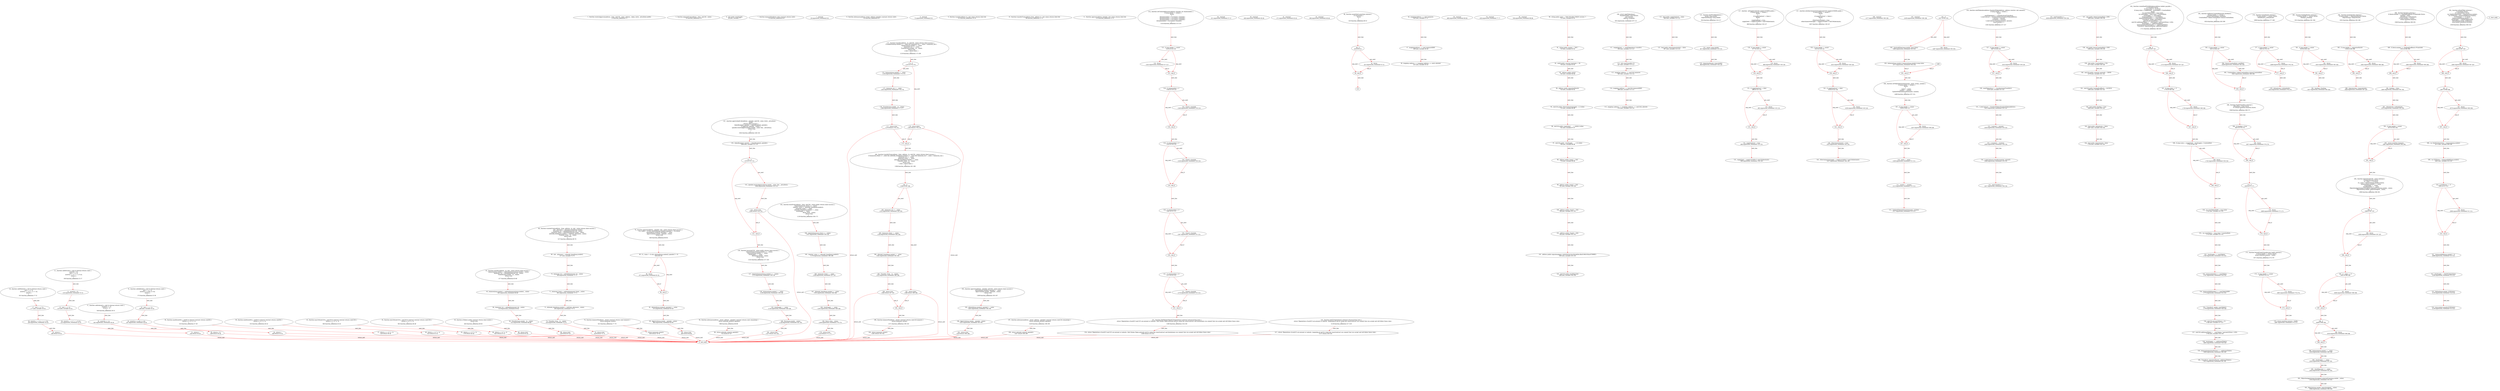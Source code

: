digraph  {
13 [label="1_ function receiveApproval(address _from, uint256 _value, address _token, bytes _extraData) public;\n13-function_definition-2-2", method="receiveApproval(address _from,uint256 _value,address _token,bytes _extraData)", type_label=function_definition];
35 [label="3_ function migrateFrom(address _from, uint256 _value);\n35-function_definition-4-4", method="migrateFrom(address _from,uint256 _value)", type_label=function_definition];
48 [label="6_ uint public totalSupply;\n48-new_variable-7-7", method="", type_label=new_variable];
53 [label="7_ function balanceOf(address who) constant returns (uint);\n53-function_definition-8-8", method="balanceOf(address who)", type_label=function_definition];
59 [label="7_ constant\n59-expression_statement-8-8", method="balanceOf(address who)", type_label=expression_statement];
65 [label="8_ function allowance(address owner, address spender) constant returns (uint);\n65-function_definition-9-9", method="allowance(address owner,address spender)", type_label=function_definition];
75 [label="8_ constant\n75-expression_statement-9-9", method="allowance(address owner,address spender)", type_label=expression_statement];
81 [label="9_ function transfer(address to, uint value) returns (bool ok);\n81-function_definition-10-10", method="transfer(address to,uint value)", type_label=function_definition];
96 [label="10_ function transferFrom(address from, address to, uint value) returns (bool ok);\n96-function_definition-11-11", method="transferFrom(address from,address to,uint value)", type_label=function_definition];
115 [label="11_ function approve(address spender, uint value) returns (bool ok);\n115-function_definition-12-12", method="approve(address spender,uint value)", type_label=function_definition];
161 [label="16_ function safeMul(uint a, uint b) internal returns (uint) {\n    uint c = a * b;\n    assert(a == 0 || c / a == b);\n    return c;\n  }\n161-function_definition-17-21", method="safeMul(uint a,uint b)", type_label=function_definition];
177 [label="17_ uint c = a * b;\n177-new_variable-18-18", method="safeMul(uint a,uint b)", type_label=new_variable];
185 [label="18_ assert(a == 0 || c / a == b);\n185-expression_statement-19-19", method="safeMul(uint a,uint b)", type_label=expression_statement];
198 [label="19_ return c;\n198-return-20-20", method="safeMul(uint a,uint b)", type_label=return];
200 [label="21_ function safeDiv(uint a, uint b) internal returns (uint) {\n    assert(b > 0);\n    uint c = a / b;\n    assert(a == b * c + a % b);\n    return c;\n  }\n200-function_definition-22-27", method="safeDiv(uint a,uint b)", type_label=function_definition];
216 [label="22_ assert(b > 0);\n216-expression_statement-23-23", method="safeDiv(uint a,uint b)", type_label=expression_statement];
223 [label="23_ uint c = a / b;\n223-new_variable-24-24", method="safeDiv(uint a,uint b)", type_label=new_variable];
231 [label="24_ assert(a == b * c + a % b);\n231-expression_statement-25-25", method="safeDiv(uint a,uint b)", type_label=expression_statement];
244 [label="25_ return c;\n244-return-26-26", method="safeDiv(uint a,uint b)", type_label=return];
246 [label="27_ function safeSub(uint a, uint b) internal returns (uint) {\n    assert(b <= a);\n    return a - b;\n  }\n246-function_definition-28-31", method="safeSub(uint a,uint b)", type_label=function_definition];
262 [label="28_ assert(b <= a);\n262-expression_statement-29-29", method="safeSub(uint a,uint b)", type_label=expression_statement];
269 [label="29_ return a - b;\n269-return-30-30", method="safeSub(uint a,uint b)", type_label=return];
273 [label="31_ function safeAdd(uint a, uint b) internal returns (uint) {\n    uint c = a + b;\n    assert(c>=a && c>=b);\n    return c;\n  }\n273-function_definition-32-36", method="safeAdd(uint a,uint b)", type_label=function_definition];
289 [label="32_ uint c = a + b;\n289-new_variable-33-33", method="safeAdd(uint a,uint b)", type_label=new_variable];
297 [label="33_ assert(c>=a && c>=b);\n297-expression_statement-34-34", method="safeAdd(uint a,uint b)", type_label=expression_statement];
308 [label="34_ return c;\n308-return-35-35", method="safeAdd(uint a,uint b)", type_label=return];
310 [label="36_ function max64(uint64 a, uint64 b) internal constant returns (uint64) {\n    return a >= b ? a : b;\n  }\n310-function_definition-37-39", method="max64(uint64 a,uint64 b)", type_label=function_definition];
321 [label="36_ constant\n321-expression_statement-37-37", method="max64(uint64 a,uint64 b)", type_label=expression_statement];
328 [label="37_ return a >= b ? a : b;\n328-return-38-38", method="max64(uint64 a,uint64 b)", type_label=return];
335 [label="39_ function min64(uint64 a, uint64 b) internal constant returns (uint64) {\n    return a < b ? a : b;\n  }\n335-function_definition-40-42", method="min64(uint64 a,uint64 b)", type_label=function_definition];
346 [label="39_ constant\n346-expression_statement-40-40", method="min64(uint64 a,uint64 b)", type_label=expression_statement];
353 [label="40_ return a < b ? a : b;\n353-return-41-41", method="min64(uint64 a,uint64 b)", type_label=return];
360 [label="42_ function max256(uint256 a, uint256 b) internal constant returns (uint256) {\n    return a >= b ? a : b;\n  }\n360-function_definition-43-45", method="max256(uint256 a,uint256 b)", type_label=function_definition];
371 [label="42_ constant\n371-expression_statement-43-43", method="max256(uint256 a,uint256 b)", type_label=expression_statement];
378 [label="43_ return a >= b ? a : b;\n378-return-44-44", method="max256(uint256 a,uint256 b)", type_label=return];
385 [label="45_ function min256(uint256 a, uint256 b) internal constant returns (uint256) {\n    return a < b ? a : b;\n  }\n385-function_definition-46-48", method="min256(uint256 a,uint256 b)", type_label=function_definition];
396 [label="45_ constant\n396-expression_statement-46-46", method="min256(uint256 a,uint256 b)", type_label=expression_statement];
403 [label="46_ return a < b ? a : b;\n403-return-47-47", method="min256(uint256 a,uint256 b)", type_label=return];
410 [label="48_ function assert(bool assertion) internal {\n    if (!assertion) {\n      throw;\n    }\n  }\n410-function_definition-49-53", method="assert(bool assertion)", type_label=function_definition];
418 [label="49_ if\n418-if-50-52", method="assert(bool assertion)", type_label=if];
2553 [label="49_ end_if", method="assert(bool assertion)", type_label=end_if];
422 [label="50_ throw;\n422-expression_statement-51-51", method="assert(bool assertion)", type_label=expression_statement];
443 [label="56_ mapping(address => uint) balances;\n443-new_variable-57-57", method="", type_label=new_variable];
449 [label="57_ mapping(address => uint) balancesRAW;\n449-new_variable-58-58", method="", type_label=new_variable];
455 [label="58_ mapping (address => mapping (address => uint)) allowed;\n455-new_variable-59-59", method="", type_label=new_variable];
463 [label="59_ function isToken() public constant returns (bool weAre) {\n    return true;\n  }\n463-function_definition-60-62", method="isToken()", type_label=function_definition];
466 [label="59_ constant\n466-expression_statement-60-60", method="isToken()", type_label=expression_statement];
474 [label="60_ return true;\n474-return-61-61", method="isToken()", type_label=return];
477 [label="62_ function transfer(address _to, uint _value) returns (bool success) {\n    balances[msg.sender] = safeSub(balances[msg.sender], _value);\n    balances[_to] = safeAdd(balances[_to], _value);\n    Transfer(msg.sender, _to, _value);\n    return true;\n  }\n477-function_definition-63-68", method="transfer(address _to,uint _value)", type_label=function_definition];
493 [label="63_ balances[msg.sender] = safeSub(balances[msg.sender], _value);\n493-expression_statement-64-64", method="transfer(address _to,uint _value)", type_label=expression_statement];
510 [label="64_ balances[_to] = safeAdd(balances[_to], _value);\n510-expression_statement-65-65", method="transfer(address _to,uint _value)", type_label=expression_statement];
523 [label="65_ Transfer(msg.sender, _to, _value);\n523-expression_statement-66-66", method="transfer(address _to,uint _value)", type_label=expression_statement];
534 [label="66_ return true;\n534-return-67-67", method="transfer(address _to,uint _value)", type_label=return];
537 [label="68_ function transferFrom(address _from, address _to, uint _value) returns (bool success) {\n    uint _allowance = allowed[_from][msg.sender];\n    balances[_to] = safeAdd(balances[_to], _value);\n    balances[_from] = safeSub(balances[_from], _value);\n    allowed[_from][msg.sender] = safeSub(_allowance, _value);\n    Transfer(_from, _to, _value);\n    return true;\n  }\n537-function_definition-69-76", method="transferFrom(address _from,address _to,uint _value)", type_label=function_definition];
557 [label="69_ uint _allowance = allowed[_from][msg.sender];\n557-new_variable-70-70", method="transferFrom(address _from,address _to,uint _value)", type_label=new_variable];
569 [label="70_ balances[_to] = safeAdd(balances[_to], _value);\n569-expression_statement-71-71", method="transferFrom(address _from,address _to,uint _value)", type_label=expression_statement];
582 [label="71_ balances[_from] = safeSub(balances[_from], _value);\n582-expression_statement-72-72", method="transferFrom(address _from,address _to,uint _value)", type_label=expression_statement];
595 [label="72_ allowed[_from][msg.sender] = safeSub(_allowance, _value);\n595-expression_statement-73-73", method="transferFrom(address _from,address _to,uint _value)", type_label=expression_statement];
610 [label="73_ Transfer(_from, _to, _value);\n610-expression_statement-74-74", method="transferFrom(address _from,address _to,uint _value)", type_label=expression_statement];
619 [label="74_ return true;\n619-return-75-75", method="transferFrom(address _from,address _to,uint _value)", type_label=return];
622 [label="76_ function balanceOf(address _owner) constant returns (uint balance) {\n    return balances[_owner];\n  }\n622-function_definition-77-79", method="balanceOf(address _owner)", type_label=function_definition];
628 [label="76_ constant\n628-expression_statement-77-77", method="balanceOf(address _owner)", type_label=expression_statement];
636 [label="77_ return balances[_owner];\n636-return-78-78", method="balanceOf(address _owner)", type_label=return];
640 [label="79_ function approve(address _spender, uint _value) returns (bool success) {\n    if ((_value != 0) && (allowed[msg.sender][_spender] != 0)) throw;\n    allowed[msg.sender][_spender] = _value;\n    Approval(msg.sender, _spender, _value);\n    return true;\n  }\n640-function_definition-80-85", method="approve(address _spender,uint _value)", type_label=function_definition];
656 [label="80_ if_(_value != 0) && (allowed[msg.sender][_spender] != 0)\n656-if-81-81", method="approve(address _spender,uint _value)", type_label=if];
2791 [label="80_ end_if", method="approve(address _spender,uint _value)", type_label=end_if];
672 [label="80_ throw;\n672-expression_statement-81-81", method="approve(address _spender,uint _value)", type_label=expression_statement];
674 [label="81_ allowed[msg.sender][_spender] = _value;\n674-expression_statement-82-82", method="approve(address _spender,uint _value)", type_label=expression_statement];
684 [label="82_ Approval(msg.sender, _spender, _value);\n684-expression_statement-83-83", method="approve(address _spender,uint _value)", type_label=expression_statement];
695 [label="83_ return true;\n695-return-84-84", method="approve(address _spender,uint _value)", type_label=return];
698 [label="85_ function allowance(address _owner, address _spender) constant returns (uint remaining) {\n    return allowed[_owner][_spender];\n  }\n698-function_definition-86-88", method="allowance(address _owner,address _spender)", type_label=function_definition];
708 [label="85_ constant\n708-expression_statement-86-86", method="allowance(address _owner,address _spender)", type_label=expression_statement];
716 [label="86_ return allowed[_owner][_spender];\n716-return-87-87", method="allowance(address _owner,address _spender)", type_label=return];
725 [label="90_ string public name = \"DAO POLSKA TOKEN version 1\";\n725-new_variable-91-91", method="", type_label=new_variable];
732 [label="91_ string public symbol = \"DPL\";\n732-new_variable-92-92", method="", type_label=new_variable];
739 [label="92_ uint8 public constant decimals = 18;\n739-new_variable-93-93", method="", type_label=new_variable];
745 [label="93_ address public owner;\n745-new_variable-94-94", method="", type_label=new_variable];
750 [label="94_ address public migrationMaster;\n750-new_variable-95-95", method="", type_label=new_variable];
755 [label="95_ uint256 public otherchainstotalsupply =1.0 ether;\n755-new_variable-96-96", method="", type_label=new_variable];
762 [label="96_ uint256 public supplylimit      = 10000.0 ether;\n762-new_variable-97-97", method="", type_label=new_variable];
769 [label="97_ uint256 public  totalSupply      = 0.0 ether;\n769-new_variable-98-98", method="", type_label=new_variable];
776 [label="98_ address public Chain1 = 0x0;\n776-new_variable-99-99", method="", type_label=new_variable];
782 [label="99_ address public Chain2 = 0x0;\n782-new_variable-100-100", method="", type_label=new_variable];
788 [label="100_ address public Chain3 = 0x0;\n788-new_variable-101-101", method="", type_label=new_variable];
794 [label="101_ address public Chain4 = 0x0;\n794-new_variable-102-102", method="", type_label=new_variable];
800 [label="102_ address public migrationAgent=0x8585D5A25b1FA2A0E6c3BcfC098195bac9789BE2;\n800-new_variable-103-103", method="", type_label=new_variable];
806 [label="103_ uint256 public totalMigrated;\n806-new_variable-104-104", method="", type_label=new_variable];
835 [label="106_ struct sendTokenAway{\n		StandardToken coinContract;\n		uint amount;\n		address recipient;\n	}\n835-expression_statement-107-111", method="sendTokenAway()", type_label=expression_statement];
850 [label="111_ mapping(uint => sendTokenAway) transfers;\n850-new_variable-112-112", method="", type_label=new_variable];
857 [label="112_ uint numTransfers=0;\n857-new_variable-113-113", method="", type_label=new_variable];
862 [label="113_ mapping (address => uint256) balances;\n862-new_variable-114-114", method="", type_label=new_variable];
868 [label="114_ mapping (address => uint256) balancesRAW;\n868-new_variable-115-115", method="", type_label=new_variable];
874 [label="115_ mapping (address => mapping (address => uint256)) allowed;\n874-new_variable-116-116", method="", type_label=new_variable];
940 [label="121_ bool public supplylimitset = false;\n940-new_variable-122-122", method="", type_label=new_variable];
947 [label="122_ bool public otherchainstotalset = false;\n947-new_variable-123-123", method="", type_label=new_variable];
954 [label="123_ function daoPOLSKAtokens() {\nowner=msg.sender;\nmigrationMaster=msg.sender;\n}\n954-function_definition-124-127", method="daoPOLSKAtokens()", type_label=function_definition];
957 [label="124_ owner=msg.sender;\n957-expression_statement-125-125", method="daoPOLSKAtokens()", type_label=expression_statement];
963 [label="125_ migrationMaster=msg.sender;\n963-expression_statement-126-126", method="daoPOLSKAtokens()", type_label=expression_statement];
969 [label="127_ function  setSupply(uint256 supplyLOCKER) public {\n    	   if (msg.sender != owner) {\n      throw;\n    }\n		    	   if (supplylimitset != false) {\n      throw;\n    }\n	supplylimitset = true;\n	supplylimit = supplyLOCKER ** uint256(decimals);\n  }\n969-function_definition-128-137", method="setSupply(uint256 supplyLOCKER)", type_label=function_definition];
977 [label="128_ if_msg.sender != owner\n977-if-129-131", method="setSupply(uint256 supplyLOCKER)", type_label=if];
3112 [label="128_ end_if", method="setSupply(uint256 supplyLOCKER)", type_label=end_if];
984 [label="129_ throw;\n984-expression_statement-130-130", method="setSupply(uint256 supplyLOCKER)", type_label=expression_statement];
986 [label="131_ if_supplylimitset != false\n986-if-132-134", method="setSupply(uint256 supplyLOCKER)", type_label=if];
3121 [label="131_ end_if", method="setSupply(uint256 supplyLOCKER)", type_label=end_if];
992 [label="132_ throw;\n992-expression_statement-133-133", method="setSupply(uint256 supplyLOCKER)", type_label=expression_statement];
994 [label="134_ supplylimitset = true;\n994-expression_statement-135-135", method="setSupply(uint256 supplyLOCKER)", type_label=expression_statement];
999 [label="135_ supplylimit = supplyLOCKER ** uint256(decimals);\n999-expression_statement-136-136", method="setSupply(uint256 supplyLOCKER)", type_label=expression_statement];
1007 [label="137_ function setotherchainstotalsupply(uint256 supplyLOCKER) public {\n    	   if (msg.sender != owner) {\n      throw;\n    }\n	    	   if (supplylimitset != false) {\n      throw;\n    }\n	otherchainstotalset = true;\n	otherchainstotalsupply = supplyLOCKER ** uint256(decimals);\n  }\n1007-function_definition-138-147", method="setotherchainstotalsupply(uint256 supplyLOCKER)", type_label=function_definition];
1015 [label="138_ if_msg.sender != owner\n1015-if-139-141", method="setotherchainstotalsupply(uint256 supplyLOCKER)", type_label=if];
3150 [label="138_ end_if", method="setotherchainstotalsupply(uint256 supplyLOCKER)", type_label=end_if];
1022 [label="139_ throw;\n1022-expression_statement-140-140", method="setotherchainstotalsupply(uint256 supplyLOCKER)", type_label=expression_statement];
1024 [label="141_ if_supplylimitset != false\n1024-if-142-144", method="setotherchainstotalsupply(uint256 supplyLOCKER)", type_label=if];
3159 [label="141_ end_if", method="setotherchainstotalsupply(uint256 supplyLOCKER)", type_label=end_if];
1030 [label="142_ throw;\n1030-expression_statement-143-143", method="setotherchainstotalsupply(uint256 supplyLOCKER)", type_label=expression_statement];
1032 [label="144_ otherchainstotalset = true;\n1032-expression_statement-145-145", method="setotherchainstotalsupply(uint256 supplyLOCKER)", type_label=expression_statement];
1037 [label="145_ otherchainstotalsupply = supplyLOCKER ** uint256(decimals);\n1037-expression_statement-146-146", method="setotherchainstotalsupply(uint256 supplyLOCKER)", type_label=expression_statement];
1045 [label="147_ function approveAndCall(address _spender, uint256 _value, bytes _extraData)\n        public\n        returns (bool success) {\n        tokenRecipient spender = tokenRecipient(_spender);\n        if (approve(_spender, _value)) {\n            spender.receiveApproval(msg.sender, _value, this, _extraData);\n            return true;\n        }\n    }\n1045-function_definition-148-156", method="approveAndCall(address _spender,uint256 _value,bytes _extraData)", type_label=function_definition];
1066 [label="150_ tokenRecipient spender = tokenRecipient(_spender);\n1066-new_variable-151-151", method="approveAndCall(address _spender,uint256 _value,bytes _extraData)", type_label=new_variable];
1076 [label="151_ if\n1076-if-152-155", method="approveAndCall(address _spender,uint256 _value,bytes _extraData)", type_label=if];
3211 [label="151_ end_if", method="approveAndCall(address _spender,uint256 _value,bytes _extraData)", type_label=end_if];
1084 [label="152_ spender.receiveApproval(msg.sender, _value, this, _extraData);\n1084-expression_statement-153-153", method="approveAndCall(address _spender,uint256 _value,bytes _extraData)", type_label=expression_statement];
1099 [label="153_ return true;\n1099-return-154-154", method="approveAndCall(address _spender,uint256 _value,bytes _extraData)", type_label=return];
1102 [label="156_ function burn(uint256 _value) public returns (bool success) {\n        require(balances[msg.sender] >= _value);    \n        balances[msg.sender] -= _value;             \n        totalSupply -= _value;                       \n        Burn(msg.sender, _value);\n        return true;\n    }\n1102-function_definition-157-163", method="burn(uint256 _value)", type_label=function_definition];
1115 [label="157_ require(balances[msg.sender] >= _value);\n1115-expression_statement-158-158", method="burn(uint256 _value)", type_label=expression_statement];
1126 [label="158_ balances[msg.sender] -= _value;\n1126-expression_statement-159-159", method="burn(uint256 _value)", type_label=expression_statement];
1134 [label="159_ totalSupply -= _value;\n1134-expression_statement-160-160", method="burn(uint256 _value)", type_label=expression_statement];
1138 [label="160_ Burn(msg.sender, _value);\n1138-expression_statement-161-161", method="burn(uint256 _value)", type_label=expression_statement];
1147 [label="161_ return true;\n1147-return-162-162", method="burn(uint256 _value)", type_label=return];
1150 [label="163_ function burnFrom(address _from, uint256 _value) public returns (bool success) {\n        require(balances[_from] >= _value);                 \n        require(_value <= allowed[_from][msg.sender]);     \n        balances[_from] -= _value;                          \n        allowed[_from][msg.sender] -= _value;              \n        totalSupply -= _value;                               \n        Burn(_from, _value);\n        return true;\n    }\n1150-function_definition-164-172", method="burnFrom(address _from,uint256 _value)", type_label=function_definition];
1167 [label="164_ require(balances[_from] >= _value);\n1167-expression_statement-165-165", method="burnFrom(address _from,uint256 _value)", type_label=expression_statement];
1176 [label="165_ require(_value <= allowed[_from][msg.sender]);\n1176-expression_statement-166-166", method="burnFrom(address _from,uint256 _value)", type_label=expression_statement];
1189 [label="166_ balances[_from] -= _value;\n1189-expression_statement-167-167", method="burnFrom(address _from,uint256 _value)", type_label=expression_statement];
1195 [label="167_ allowed[_from][msg.sender] -= _value;\n1195-expression_statement-168-168", method="burnFrom(address _from,uint256 _value)", type_label=expression_statement];
1205 [label="168_ totalSupply -= _value;\n1205-expression_statement-169-169", method="burnFrom(address _from,uint256 _value)", type_label=expression_statement];
1209 [label="169_ Burn(_from, _value);\n1209-expression_statement-170-170", method="burnFrom(address _from,uint256 _value)", type_label=expression_statement];
1216 [label="170_ return true;\n1216-return-171-171", method="burnFrom(address _from,uint256 _value)", type_label=return];
1219 [label="172_ function transfer(address _to, uint256 _value) returns (bool success) {\n    if (balances[msg.sender] >= _value && balances[_to] + _value > balances[_to]) {\n      balances[msg.sender] -= _value;\n      balances[_to] += _value;\n      Transfer(msg.sender, _to, _value);\n      return true;\n    } else { return false; }\n  }\n1219-function_definition-173-180", method="transfer(address _to,uint256 _value)", type_label=function_definition];
1235 [label="173_ if\n1235-if-174-179", method="transfer(address _to,uint256 _value)", type_label=if];
3370 [label="173_ end_if", method="transfer(address _to,uint256 _value)", type_label=end_if];
1254 [label="174_ balances[msg.sender] -= _value;\n1254-expression_statement-175-175", method="transfer(address _to,uint256 _value)", type_label=expression_statement];
1262 [label="175_ balances[_to] += _value;\n1262-expression_statement-176-176", method="transfer(address _to,uint256 _value)", type_label=expression_statement];
1268 [label="176_ Transfer(msg.sender, _to, _value);\n1268-expression_statement-177-177", method="transfer(address _to,uint256 _value)", type_label=expression_statement];
1279 [label="177_ return true;\n1279-return-178-178", method="transfer(address _to,uint256 _value)", type_label=return];
1283 [label="178_ return false;\n1283-return-179-179", method="transfer(address _to,uint256 _value)", type_label=return];
1286 [label="180_ function transferFrom(address _from, address _to, uint256 _value) returns (bool success) {\n    if (balances[_from] >= _value && allowed[_from][msg.sender] >= _value && balances[_to] + _value > balances[_to]) {\n      balances[_to] += _value;\n      balances[_from] -= _value;\n      allowed[_from][msg.sender] -= _value;\n      Transfer(_from, _to, _value);\n      return true;\n    } else { return false; }\n  }\n1286-function_definition-181-189", method="transferFrom(address _from,address _to,uint256 _value)", type_label=function_definition];
1306 [label="181_ if\n1306-if-182-188", method="transferFrom(address _from,address _to,uint256 _value)", type_label=if];
3441 [label="181_ end_if", method="transferFrom(address _from,address _to,uint256 _value)", type_label=end_if];
1333 [label="182_ balances[_to] += _value;\n1333-expression_statement-183-183", method="transferFrom(address _from,address _to,uint256 _value)", type_label=expression_statement];
1339 [label="183_ balances[_from] -= _value;\n1339-expression_statement-184-184", method="transferFrom(address _from,address _to,uint256 _value)", type_label=expression_statement];
1345 [label="184_ allowed[_from][msg.sender] -= _value;\n1345-expression_statement-185-185", method="transferFrom(address _from,address _to,uint256 _value)", type_label=expression_statement];
1355 [label="185_ Transfer(_from, _to, _value);\n1355-expression_statement-186-186", method="transferFrom(address _from,address _to,uint256 _value)", type_label=expression_statement];
1364 [label="186_ return true;\n1364-return-187-187", method="transferFrom(address _from,address _to,uint256 _value)", type_label=return];
1368 [label="187_ return false;\n1368-return-188-188", method="transferFrom(address _from,address _to,uint256 _value)", type_label=return];
1371 [label="189_ function balanceOf(address _owner) constant returns (uint256 balance) {\n    return balances[_owner];\n  }\n1371-function_definition-190-192", method="balanceOf(address _owner)", type_label=function_definition];
1377 [label="189_ constant\n1377-expression_statement-190-190", method="balanceOf(address _owner)", type_label=expression_statement];
1385 [label="190_ return balances[_owner];\n1385-return-191-191", method="balanceOf(address _owner)", type_label=return];
1389 [label="192_ function approve(address _spender, uint256 _value) returns (bool success) {\n    allowed[msg.sender][_spender] = _value;\n    Approval(msg.sender, _spender, _value);\n    return true;\n  }\n1389-function_definition-193-197", method="approve(address _spender,uint256 _value)", type_label=function_definition];
1405 [label="193_ allowed[msg.sender][_spender] = _value;\n1405-expression_statement-194-194", method="approve(address _spender,uint256 _value)", type_label=expression_statement];
1415 [label="194_ Approval(msg.sender, _spender, _value);\n1415-expression_statement-195-195", method="approve(address _spender,uint256 _value)", type_label=expression_statement];
1426 [label="195_ return true;\n1426-return-196-196", method="approve(address _spender,uint256 _value)", type_label=return];
1429 [label="197_ function allowance(address _owner, address _spender) constant returns (uint256 remaining) {\n    return allowed[_owner][_spender];\n  }\n1429-function_definition-198-200", method="allowance(address _owner,address _spender)", type_label=function_definition];
1439 [label="197_ constant\n1439-expression_statement-198-198", method="allowance(address _owner,address _spender)", type_label=expression_statement];
1447 [label="198_ return allowed[_owner][_spender];\n1447-return-199-199", method="allowance(address _owner,address _spender)", type_label=return];
1457 [label="201_ if\n1457-if-202-205", method="", type_label=if];
3592 [label="201_ end_if", method="", type_label=end_if];
1460 [label="202_ receivedEther(msg.sender, msg.value);\n1460-expression_statement-203-203", method="", type_label=expression_statement];
1471 [label="203_ balances[msg.sender]=balances[msg.sender]+msg.value;\n1471-expression_statement-204-204", method="", type_label=expression_statement];
1487 [label="204_ throw;\n1487-expression_statement-205-205", method="", type_label=expression_statement];
1489 [label="206_ function setTokenInformation(string _name, string _symbol) {\n	   if (msg.sender != owner) {\n      throw;\n    }\n	name = _name;\n    symbol = _symbol;\n    UpdatedTokenInformation(name, symbol);\n  }\n1489-function_definition-207-214", method="setTokenInformation(string _name,string _symbol)", type_label=function_definition];
1500 [label="207_ if_msg.sender != owner\n1500-if-208-210", method="setTokenInformation(string _name,string _symbol)", type_label=if];
3635 [label="207_ end_if", method="setTokenInformation(string _name,string _symbol)", type_label=end_if];
1507 [label="208_ throw;\n1507-expression_statement-209-209", method="setTokenInformation(string _name,string _symbol)", type_label=expression_statement];
1509 [label="210_ name = _name;\n1509-expression_statement-211-211", method="setTokenInformation(string _name,string _symbol)", type_label=expression_statement];
1513 [label="211_ symbol = _symbol;\n1513-expression_statement-212-212", method="setTokenInformation(string _name,string _symbol)", type_label=expression_statement];
1517 [label="212_ UpdatedTokenInformation(name, symbol);\n1517-expression_statement-213-213", method="setTokenInformation(string _name,string _symbol)", type_label=expression_statement];
1524 [label="214_ function setChainsAddresses(address chainAd, int chainnumber) {\n	   if (msg.sender != owner) {\n      throw;\n    }\n	if(chainnumber==1){Chain1=chainAd;}\n	if(chainnumber==2){Chain2=chainAd;}\n	if(chainnumber==3){Chain3=chainAd;}\n	if(chainnumber==4){Chain4=chainAd;}		\n  }\n1524-function_definition-215-223", method="setChainsAddresses(address chainAd,int chainnumber)", type_label=function_definition];
1535 [label="215_ if_msg.sender != owner\n1535-if-216-218", method="setChainsAddresses(address chainAd,int chainnumber)", type_label=if];
3670 [label="215_ end_if", method="setChainsAddresses(address chainAd,int chainnumber)", type_label=end_if];
1542 [label="216_ throw;\n1542-expression_statement-217-217", method="setChainsAddresses(address chainAd,int chainnumber)", type_label=expression_statement];
1544 [label="218_ if_chainnumber==1\n1544-if-219-219", method="setChainsAddresses(address chainAd,int chainnumber)", type_label=if];
3679 [label="218_ end_if", method="setChainsAddresses(address chainAd,int chainnumber)", type_label=end_if];
1549 [label="218_ Chain1=chainAd;\n1549-expression_statement-219-219", method="setChainsAddresses(address chainAd,int chainnumber)", type_label=expression_statement];
1553 [label="219_ if_chainnumber==2\n1553-if-220-220", method="setChainsAddresses(address chainAd,int chainnumber)", type_label=if];
3688 [label="219_ end_if", method="setChainsAddresses(address chainAd,int chainnumber)", type_label=end_if];
1558 [label="219_ Chain2=chainAd;\n1558-expression_statement-220-220", method="setChainsAddresses(address chainAd,int chainnumber)", type_label=expression_statement];
1562 [label="220_ if_chainnumber==3\n1562-if-221-221", method="setChainsAddresses(address chainAd,int chainnumber)", type_label=if];
3697 [label="220_ end_if", method="setChainsAddresses(address chainAd,int chainnumber)", type_label=end_if];
1567 [label="220_ Chain3=chainAd;\n1567-expression_statement-221-221", method="setChainsAddresses(address chainAd,int chainnumber)", type_label=expression_statement];
1571 [label="221_ if_chainnumber==4\n1571-if-222-222", method="setChainsAddresses(address chainAd,int chainnumber)", type_label=if];
3706 [label="221_ end_if", method="setChainsAddresses(address chainAd,int chainnumber)", type_label=end_if];
1576 [label="221_ Chain4=chainAd;\n1576-expression_statement-222-222", method="setChainsAddresses(address chainAd,int chainnumber)", type_label=expression_statement];
1580 [label="223_ function DAOPolskaTokenICOregulations() external returns(string wow) {\n	return 'Regulations of preICO and ICO are present at website  DAO Polska Token.network and by using this smartcontract and blockchains you commit that you accept and will follow those rules';\n}\n1580-function_definition-224-226", method="DAOPolskaTokenICOregulations()", type_label=function_definition];
1589 [label="224_ return 'Regulations of preICO and ICO are present at website  DAO Polska Token.network and by using this smartcontract and blockchains you commit that you accept and will follow those rules';\n1589-return-225-225", method="DAOPolskaTokenICOregulations()", type_label=return];
1592 [label="226_ function sendTokenAw(address StandardTokenAddress, address receiver, uint amount){\n		if (msg.sender != owner) {\n		throw;\n		}\n		sendTokenAway t = transfers[numTransfers];\n		t.coinContract = StandardToken(StandardTokenAddress);\n		t.amount = amount;\n		t.recipient = receiver;\n		t.coinContract.transfer(receiver, amount);\n		numTransfers++;\n	}\n1592-function_definition-227-237", method="sendTokenAw(address StandardTokenAddress,address receiver,uint amount)", type_label=function_definition];
1607 [label="227_ if_msg.sender != owner\n1607-if-228-230", method="sendTokenAw(address StandardTokenAddress,address receiver,uint amount)", type_label=if];
3742 [label="227_ end_if", method="sendTokenAw(address StandardTokenAddress,address receiver,uint amount)", type_label=end_if];
1614 [label="228_ throw;\n1614-expression_statement-229-229", method="sendTokenAw(address StandardTokenAddress,address receiver,uint amount)", type_label=expression_statement];
1616 [label="230_ sendTokenAway t = transfers[numTransfers];\n1616-new_variable-231-231", method="sendTokenAw(address StandardTokenAddress,address receiver,uint amount)", type_label=new_variable];
1625 [label="231_ t.coinContract = StandardToken(StandardTokenAddress);\n1625-expression_statement-232-232", method="sendTokenAw(address StandardTokenAddress,address receiver,uint amount)", type_label=expression_statement];
1634 [label="232_ t.amount = amount;\n1634-expression_statement-233-233", method="sendTokenAw(address StandardTokenAddress,address receiver,uint amount)", type_label=expression_statement];
1640 [label="233_ t.recipient = receiver;\n1640-expression_statement-234-234", method="sendTokenAw(address StandardTokenAddress,address receiver,uint amount)", type_label=expression_statement];
1646 [label="234_ t.coinContract.transfer(receiver, amount);\n1646-expression_statement-235-235", method="sendTokenAw(address StandardTokenAddress,address receiver,uint amount)", type_label=expression_statement];
1657 [label="235_ numTransfers++;\n1657-expression_statement-236-236", method="sendTokenAw(address StandardTokenAddress,address receiver,uint amount)", type_label=expression_statement];
1658 [label="235_ numTransfers++\n1658-expression_statement-236-236", method="sendTokenAw(address StandardTokenAddress,address receiver,uint amount)", type_label=expression_statement];
1660 [label="237_ uint public tokenCreationRate=1000;\n1660-new_variable-238-238", method="", type_label=new_variable];
1666 [label="238_ uint public bonusCreationRate=1000;\n1666-new_variable-239-239", method="", type_label=new_variable];
1672 [label="239_ uint public CreationRate=1761;\n1672-new_variable-240-240", method="", type_label=new_variable];
1678 [label="240_ uint256 public constant oneweek = 36000;\n1678-new_variable-241-241", method="", type_label=new_variable];
1684 [label="241_ uint256 public fundingEndBlock = 5433616;\n1684-new_variable-242-242", method="", type_label=new_variable];
1690 [label="242_ bool public funding = true;\n1690-new_variable-243-243", method="", type_label=new_variable];
1697 [label="243_ bool public refundstate = false;\n1697-new_variable-244-244", method="", type_label=new_variable];
1704 [label="244_ bool public migratestate= false;\n1704-new_variable-245-245", method="", type_label=new_variable];
1711 [label="245_ function createDaoPOLSKAtokens(address holder) payable {\n        if (!funding) throw;\n        if (msg.value == 0) throw;\n        if (msg.value > (supplylimit - totalSupply) / CreationRate)\n          throw;\n	 var numTokensRAW = msg.value;\n        var numTokens = msg.value * CreationRate;\n        totalSupply += numTokens;\n        balances[holder] += numTokens;\n        balancesRAW[holder] += numTokensRAW;\n        Transfer(0, holder, numTokens);\n        uint256 percentOfTotal = 12;\n        uint256 additionalTokens = 	numTokens * percentOfTotal / (100);\n        totalSupply += additionalTokens;\n        balances[migrationMaster] += additionalTokens;\n        Transfer(0, migrationMaster, additionalTokens);\n	}\n1711-function_definition-246-262", method="createDaoPOLSKAtokens(address holder)", type_label=function_definition];
1719 [label="246_ if\n1719-if-247-247", method="createDaoPOLSKAtokens(address holder)", type_label=if];
3854 [label="246_ end_if", method="createDaoPOLSKAtokens(address holder)", type_label=end_if];
1722 [label="246_ throw;\n1722-expression_statement-247-247", method="createDaoPOLSKAtokens(address holder)", type_label=expression_statement];
1724 [label="247_ if_msg.value == 0\n1724-if-248-248", method="createDaoPOLSKAtokens(address holder)", type_label=if];
3859 [label="247_ end_if", method="createDaoPOLSKAtokens(address holder)", type_label=end_if];
1730 [label="247_ throw;\n1730-expression_statement-248-248", method="createDaoPOLSKAtokens(address holder)", type_label=expression_statement];
1732 [label="248_ if_msg.value > (supplylimit - totalSupply) / CreationRate\n1732-if-249-250", method="createDaoPOLSKAtokens(address holder)", type_label=if];
3867 [label="248_ end_if", method="createDaoPOLSKAtokens(address holder)", type_label=end_if];
1743 [label="249_ throw;\n1743-expression_statement-250-250", method="createDaoPOLSKAtokens(address holder)", type_label=expression_statement];
1745 [label="250_ var numTokensRAW = msg.value;\n1745-new_variable-251-251", method="createDaoPOLSKAtokens(address holder)", type_label=new_variable];
1753 [label="251_ var numTokens = msg.value * CreationRate;\n1753-new_variable-252-252", method="createDaoPOLSKAtokens(address holder)", type_label=new_variable];
1763 [label="252_ totalSupply += numTokens;\n1763-expression_statement-253-253", method="createDaoPOLSKAtokens(address holder)", type_label=expression_statement];
1767 [label="253_ balances[holder] += numTokens;\n1767-expression_statement-254-254", method="createDaoPOLSKAtokens(address holder)", type_label=expression_statement];
1773 [label="254_ balancesRAW[holder] += numTokensRAW;\n1773-expression_statement-255-255", method="createDaoPOLSKAtokens(address holder)", type_label=expression_statement];
1779 [label="255_ Transfer(0, holder, numTokens);\n1779-expression_statement-256-256", method="createDaoPOLSKAtokens(address holder)", type_label=expression_statement];
1788 [label="256_ uint256 percentOfTotal = 12;\n1788-new_variable-257-257", method="createDaoPOLSKAtokens(address holder)", type_label=new_variable];
1794 [label="257_ uint256 additionalTokens = 	numTokens * percentOfTotal / (100);\n1794-new_variable-258-258", method="createDaoPOLSKAtokens(address holder)", type_label=new_variable];
1805 [label="258_ totalSupply += additionalTokens;\n1805-expression_statement-259-259", method="createDaoPOLSKAtokens(address holder)", type_label=expression_statement];
1809 [label="259_ balances[migrationMaster] += additionalTokens;\n1809-expression_statement-260-260", method="createDaoPOLSKAtokens(address holder)", type_label=expression_statement];
1815 [label="260_ Transfer(0, migrationMaster, additionalTokens);\n1815-expression_statement-261-261", method="createDaoPOLSKAtokens(address holder)", type_label=expression_statement];
1824 [label="262_ function setBonusCreationRate(uint newRate){\n	if(msg.sender == owner) {\n	bonusCreationRate=newRate;\n	CreationRate=tokenCreationRate+bonusCreationRate;\n	}\n	}\n1824-function_definition-263-268", method="setBonusCreationRate(uint newRate)", type_label=function_definition];
1831 [label="263_ if_msg.sender == owner\n1831-if-264-267", method="setBonusCreationRate(uint newRate)", type_label=if];
3966 [label="263_ end_if", method="setBonusCreationRate(uint newRate)", type_label=end_if];
1838 [label="264_ bonusCreationRate=newRate;\n1838-expression_statement-265-265", method="setBonusCreationRate(uint newRate)", type_label=expression_statement];
1842 [label="265_ CreationRate=tokenCreationRate+bonusCreationRate;\n1842-expression_statement-266-266", method="setBonusCreationRate(uint newRate)", type_label=expression_statement];
1848 [label="268_ function FundsTransfer() external {\n	if(funding==true) throw;\n		 	if (!owner.send(this.balance)) throw;\n    }\n1848-function_definition-269-272", method="FundsTransfer()", type_label=function_definition];
1852 [label="269_ if_funding==true\n1852-if-270-270", method="FundsTransfer()", type_label=if];
3987 [label="269_ end_if", method="FundsTransfer()", type_label=end_if];
1857 [label="269_ throw;\n1857-expression_statement-270-270", method="FundsTransfer()", type_label=expression_statement];
1859 [label="270_ if\n1859-if-271-271", method="FundsTransfer()", type_label=if];
3994 [label="270_ end_if", method="FundsTransfer()", type_label=end_if];
1869 [label="270_ throw;\n1869-expression_statement-271-271", method="FundsTransfer()", type_label=expression_statement];
1871 [label="272_ function PartialFundsTransfer(uint SubX) external {\n	      if (msg.sender != owner) throw;\n        owner.send(this.balance - SubX);\n	}\n1871-function_definition-273-276", method="PartialFundsTransfer(uint SubX)", type_label=function_definition];
1879 [label="273_ if_msg.sender != owner\n1879-if-274-274", method="PartialFundsTransfer(uint SubX)", type_label=if];
4014 [label="273_ end_if", method="PartialFundsTransfer(uint SubX)", type_label=end_if];
1885 [label="273_ throw;\n1885-expression_statement-274-274", method="PartialFundsTransfer(uint SubX)", type_label=expression_statement];
1887 [label="274_ owner.send(this.balance - SubX);\n1887-expression_statement-275-275", method="PartialFundsTransfer(uint SubX)", type_label=expression_statement];
1898 [label="276_ function turnrefund() external {\n	      if (msg.sender != owner) throw;\n	refundstate=!refundstate;\n        }\n1898-function_definition-277-280", method="turnrefund()", type_label=function_definition];
1902 [label="277_ if_msg.sender != owner\n1902-if-278-278", method="turnrefund()", type_label=if];
4037 [label="277_ end_if", method="turnrefund()", type_label=end_if];
1908 [label="277_ throw;\n1908-expression_statement-278-278", method="turnrefund()", type_label=expression_statement];
1910 [label="278_ refundstate=!refundstate;\n1910-expression_statement-279-279", method="turnrefund()", type_label=expression_statement];
1915 [label="280_ function fundingState() external {\n	      if (msg.sender != owner) throw;\n	funding=!funding;\n        }\n1915-function_definition-281-284", method="fundingState()", type_label=function_definition];
1919 [label="281_ if_msg.sender != owner\n1919-if-282-282", method="fundingState()", type_label=if];
4054 [label="281_ end_if", method="fundingState()", type_label=end_if];
1925 [label="281_ throw;\n1925-expression_statement-282-282", method="fundingState()", type_label=expression_statement];
1927 [label="282_ funding=!funding;\n1927-expression_statement-283-283", method="fundingState()", type_label=expression_statement];
1932 [label="284_ function turnmigrate() external {\n	      if (msg.sender != migrationMaster) throw;\n	migratestate=!migratestate;\n}\n1932-function_definition-285-288", method="turnmigrate()", type_label=function_definition];
1936 [label="285_ if_msg.sender != migrationMaster\n1936-if-286-286", method="turnmigrate()", type_label=if];
4071 [label="285_ end_if", method="turnmigrate()", type_label=end_if];
1942 [label="285_ throw;\n1942-expression_statement-286-286", method="turnmigrate()", type_label=expression_statement];
1944 [label="286_ migratestate=!migratestate;\n1944-expression_statement-287-287", method="turnmigrate()", type_label=expression_statement];
1949 [label="288_ function finalize() external {\n        if (block.number <= fundingEndBlock+8*oneweek) throw;\n        funding = false;	\n		refundstate=!refundstate;\n        if (msg.sender==owner)\n		owner.send(this.balance);\n    }\n1949-function_definition-289-295", method="finalize()", type_label=function_definition];
1953 [label="289_ if_block.number <= fundingEndBlock+8*oneweek\n1953-if-290-290", method="finalize()", type_label=if];
4088 [label="289_ end_if", method="finalize()", type_label=end_if];
1963 [label="289_ throw;\n1963-expression_statement-290-290", method="finalize()", type_label=expression_statement];
1965 [label="290_ funding = false;\n1965-expression_statement-291-291", method="finalize()", type_label=expression_statement];
1970 [label="291_ refundstate=!refundstate;\n1970-expression_statement-292-292", method="finalize()", type_label=expression_statement];
1975 [label="292_ if_msg.sender==owner\n1975-if-293-294", method="finalize()", type_label=if];
4110 [label="292_ end_if", method="finalize()", type_label=end_if];
1981 [label="293_ owner.send(this.balance);\n1981-expression_statement-294-294", method="finalize()", type_label=expression_statement];
1990 [label="295_ function migrate(uint256 _value) external {\n        if (migratestate) throw;\n        if (_value == 0) throw;\n        if (_value > balances[msg.sender]) throw;\n        balances[msg.sender] -= _value;\n        totalSupply -= _value;\n        totalMigrated += _value;\n        MigrationAgent(migrationAgent).migrateFrom(msg.sender, _value);\n        Migrate(msg.sender, migrationAgent, _value);\n    }\n1990-function_definition-296-305", method="migrate(uint256 _value)", type_label=function_definition];
1998 [label="296_ if\n1998-if-297-297", method="migrate(uint256 _value)", type_label=if];
4133 [label="296_ end_if", method="migrate(uint256 _value)", type_label=end_if];
2000 [label="296_ throw;\n2000-expression_statement-297-297", method="migrate(uint256 _value)", type_label=expression_statement];
2002 [label="297_ if__value == 0\n2002-if-298-298", method="migrate(uint256 _value)", type_label=if];
4137 [label="297_ end_if", method="migrate(uint256 _value)", type_label=end_if];
2006 [label="297_ throw;\n2006-expression_statement-298-298", method="migrate(uint256 _value)", type_label=expression_statement];
2008 [label="298_ if\n2008-if-299-299", method="migrate(uint256 _value)", type_label=if];
4143 [label="298_ end_if", method="migrate(uint256 _value)", type_label=end_if];
2016 [label="298_ throw;\n2016-expression_statement-299-299", method="migrate(uint256 _value)", type_label=expression_statement];
2018 [label="299_ balances[msg.sender] -= _value;\n2018-expression_statement-300-300", method="migrate(uint256 _value)", type_label=expression_statement];
2026 [label="300_ totalSupply -= _value;\n2026-expression_statement-301-301", method="migrate(uint256 _value)", type_label=expression_statement];
2030 [label="301_ totalMigrated += _value;\n2030-expression_statement-302-302", method="migrate(uint256 _value)", type_label=expression_statement];
2034 [label="302_ MigrationAgent(migrationAgent).migrateFrom(msg.sender, _value);\n2034-expression_statement-303-303", method="migrate(uint256 _value)", type_label=expression_statement];
2048 [label="303_ Migrate(msg.sender, migrationAgent, _value);\n2048-expression_statement-304-304", method="migrate(uint256 _value)", type_label=expression_statement];
2059 [label="305_ function refundTRA() external {\n        if (funding) throw;\n        if (!refundstate) throw;\n        var DAOPLTokenValue = balances[msg.sender];\n        var ETHValue = balancesRAW[msg.sender];\n        if (ETHValue == 0) throw;\n        balancesRAW[msg.sender] = 0;\n        totalSupply -= DAOPLTokenValue;\n        Refund(msg.sender, ETHValue);\n        msg.sender.transfer(ETHValue);\n}\n2059-function_definition-306-316", method="refundTRA()", type_label=function_definition];
2063 [label="306_ if\n2063-if-307-307", method="refundTRA()", type_label=if];
4198 [label="306_ end_if", method="refundTRA()", type_label=end_if];
2065 [label="306_ throw;\n2065-expression_statement-307-307", method="refundTRA()", type_label=expression_statement];
2067 [label="307_ if\n2067-if-308-308", method="refundTRA()", type_label=if];
4202 [label="307_ end_if", method="refundTRA()", type_label=end_if];
2070 [label="307_ throw;\n2070-expression_statement-308-308", method="refundTRA()", type_label=expression_statement];
2072 [label="308_ var DAOPLTokenValue = balances[msg.sender];\n2072-new_variable-309-309", method="refundTRA()", type_label=new_variable];
2082 [label="309_ var ETHValue = balancesRAW[msg.sender];\n2082-new_variable-310-310", method="refundTRA()", type_label=new_variable];
2092 [label="310_ if_ETHValue == 0\n2092-if-311-311", method="refundTRA()", type_label=if];
4227 [label="310_ end_if", method="refundTRA()", type_label=end_if];
2096 [label="310_ throw;\n2096-expression_statement-311-311", method="refundTRA()", type_label=expression_statement];
2098 [label="311_ balancesRAW[msg.sender] = 0;\n2098-expression_statement-312-312", method="refundTRA()", type_label=expression_statement];
2106 [label="312_ totalSupply -= DAOPLTokenValue;\n2106-expression_statement-313-313", method="refundTRA()", type_label=expression_statement];
2110 [label="313_ Refund(msg.sender, ETHValue);\n2110-expression_statement-314-314", method="refundTRA()", type_label=expression_statement];
2119 [label="314_ msg.sender.transfer(ETHValue);\n2119-expression_statement-315-315", method="refundTRA()", type_label=expression_statement];
2128 [label="316_ function preICOregulations() external returns(string wow) {\n	return 'Regulations of preICO are present at website  daopolska.pl and by using this smartcontract you commit that you accept and will follow those rules';\n}\n2128-function_definition-317-319", method="preICOregulations()", type_label=function_definition];
2137 [label="317_ return 'Regulations of preICO are present at website  daopolska.pl and by using this smartcontract you commit that you accept and will follow those rules';\n2137-return-318-318", method="preICOregulations()", type_label=return];
1 [label="0_ start_node", method="", type_label=start];
2 [label="0_ exit_node", method="", type_label=exit];
424;
1488;
161 -> 177  [color=red, controlflow_type=next_line, edge_type=CFG_edge, key=0, label=next_line];
177 -> 185  [color=red, controlflow_type=next_line, edge_type=CFG_edge, key=0, label=next_line];
185 -> 198  [color=red, controlflow_type=next_line, edge_type=CFG_edge, key=0, label=next_line];
198 -> 2  [color=red, controlflow_type=return_exit, edge_type=CFG_edge, key=0, label=return_exit];
200 -> 216  [color=red, controlflow_type=next_line, edge_type=CFG_edge, key=0, label=next_line];
216 -> 223  [color=red, controlflow_type=next_line, edge_type=CFG_edge, key=0, label=next_line];
223 -> 231  [color=red, controlflow_type=next_line, edge_type=CFG_edge, key=0, label=next_line];
231 -> 244  [color=red, controlflow_type=next_line, edge_type=CFG_edge, key=0, label=next_line];
244 -> 2  [color=red, controlflow_type=return_exit, edge_type=CFG_edge, key=0, label=return_exit];
246 -> 262  [color=red, controlflow_type=next_line, edge_type=CFG_edge, key=0, label=next_line];
262 -> 269  [color=red, controlflow_type=next_line, edge_type=CFG_edge, key=0, label=next_line];
269 -> 2  [color=red, controlflow_type=return_exit, edge_type=CFG_edge, key=0, label=return_exit];
273 -> 289  [color=red, controlflow_type=next_line, edge_type=CFG_edge, key=0, label=next_line];
289 -> 297  [color=red, controlflow_type=next_line, edge_type=CFG_edge, key=0, label=next_line];
297 -> 308  [color=red, controlflow_type=next_line, edge_type=CFG_edge, key=0, label=next_line];
308 -> 2  [color=red, controlflow_type=return_exit, edge_type=CFG_edge, key=0, label=return_exit];
310 -> 328  [color=red, controlflow_type=next_line, edge_type=CFG_edge, key=0, label=next_line];
328 -> 2  [color=red, controlflow_type=return_exit, edge_type=CFG_edge, key=0, label=return_exit];
335 -> 353  [color=red, controlflow_type=next_line, edge_type=CFG_edge, key=0, label=next_line];
353 -> 2  [color=red, controlflow_type=return_exit, edge_type=CFG_edge, key=0, label=return_exit];
360 -> 378  [color=red, controlflow_type=next_line, edge_type=CFG_edge, key=0, label=next_line];
378 -> 2  [color=red, controlflow_type=return_exit, edge_type=CFG_edge, key=0, label=return_exit];
385 -> 403  [color=red, controlflow_type=next_line, edge_type=CFG_edge, key=0, label=next_line];
403 -> 2  [color=red, controlflow_type=return_exit, edge_type=CFG_edge, key=0, label=return_exit];
410 -> 418  [color=red, controlflow_type=next_line, edge_type=CFG_edge, key=0, label=next_line];
418 -> 422  [color=red, controlflow_type=pos_next, edge_type=CFG_edge, key=0, label=pos_next];
418 -> 2553  [color=red, controlflow_type=neg_next, edge_type=CFG_edge, key=0, label=neg_next];
2553 -> 424  [color=red, controlflow_type=next_line, edge_type=CFG_edge, key=0, label=next_line];
422 -> 2553  [color=red, controlflow_type=end_if, edge_type=CFG_edge, key=0, label=end_if];
443 -> 449  [color=red, controlflow_type=next_line, edge_type=CFG_edge, key=0, label=next_line];
449 -> 455  [color=red, controlflow_type=next_line, edge_type=CFG_edge, key=0, label=next_line];
463 -> 474  [color=red, controlflow_type=next_line, edge_type=CFG_edge, key=0, label=next_line];
474 -> 2  [color=red, controlflow_type=return_exit, edge_type=CFG_edge, key=0, label=return_exit];
477 -> 493  [color=red, controlflow_type=next_line, edge_type=CFG_edge, key=0, label=next_line];
493 -> 510  [color=red, controlflow_type=next_line, edge_type=CFG_edge, key=0, label=next_line];
510 -> 523  [color=red, controlflow_type=next_line, edge_type=CFG_edge, key=0, label=next_line];
523 -> 534  [color=red, controlflow_type=next_line, edge_type=CFG_edge, key=0, label=next_line];
534 -> 2  [color=red, controlflow_type=return_exit, edge_type=CFG_edge, key=0, label=return_exit];
537 -> 557  [color=red, controlflow_type=next_line, edge_type=CFG_edge, key=0, label=next_line];
557 -> 569  [color=red, controlflow_type=next_line, edge_type=CFG_edge, key=0, label=next_line];
569 -> 582  [color=red, controlflow_type=next_line, edge_type=CFG_edge, key=0, label=next_line];
582 -> 595  [color=red, controlflow_type=next_line, edge_type=CFG_edge, key=0, label=next_line];
595 -> 610  [color=red, controlflow_type=next_line, edge_type=CFG_edge, key=0, label=next_line];
610 -> 619  [color=red, controlflow_type=next_line, edge_type=CFG_edge, key=0, label=next_line];
619 -> 2  [color=red, controlflow_type=return_exit, edge_type=CFG_edge, key=0, label=return_exit];
622 -> 636  [color=red, controlflow_type=next_line, edge_type=CFG_edge, key=0, label=next_line];
636 -> 2  [color=red, controlflow_type=return_exit, edge_type=CFG_edge, key=0, label=return_exit];
640 -> 656  [color=red, controlflow_type=next_line, edge_type=CFG_edge, key=0, label=next_line];
656 -> 672  [color=red, controlflow_type=pos_next, edge_type=CFG_edge, key=0, label=pos_next];
656 -> 2791  [color=red, controlflow_type=neg_next, edge_type=CFG_edge, key=0, label=neg_next];
2791 -> 674  [color=red, controlflow_type=next_line, edge_type=CFG_edge, key=0, label=next_line];
672 -> 2791  [color=red, controlflow_type=end_if, edge_type=CFG_edge, key=0, label=end_if];
674 -> 684  [color=red, controlflow_type=next_line, edge_type=CFG_edge, key=0, label=next_line];
684 -> 695  [color=red, controlflow_type=next_line, edge_type=CFG_edge, key=0, label=next_line];
695 -> 2  [color=red, controlflow_type=return_exit, edge_type=CFG_edge, key=0, label=return_exit];
698 -> 716  [color=red, controlflow_type=next_line, edge_type=CFG_edge, key=0, label=next_line];
716 -> 2  [color=red, controlflow_type=return_exit, edge_type=CFG_edge, key=0, label=return_exit];
725 -> 732  [color=red, controlflow_type=next_line, edge_type=CFG_edge, key=0, label=next_line];
732 -> 739  [color=red, controlflow_type=next_line, edge_type=CFG_edge, key=0, label=next_line];
739 -> 745  [color=red, controlflow_type=next_line, edge_type=CFG_edge, key=0, label=next_line];
745 -> 750  [color=red, controlflow_type=next_line, edge_type=CFG_edge, key=0, label=next_line];
750 -> 755  [color=red, controlflow_type=next_line, edge_type=CFG_edge, key=0, label=next_line];
755 -> 762  [color=red, controlflow_type=next_line, edge_type=CFG_edge, key=0, label=next_line];
762 -> 769  [color=red, controlflow_type=next_line, edge_type=CFG_edge, key=0, label=next_line];
769 -> 776  [color=red, controlflow_type=next_line, edge_type=CFG_edge, key=0, label=next_line];
776 -> 782  [color=red, controlflow_type=next_line, edge_type=CFG_edge, key=0, label=next_line];
782 -> 788  [color=red, controlflow_type=next_line, edge_type=CFG_edge, key=0, label=next_line];
788 -> 794  [color=red, controlflow_type=next_line, edge_type=CFG_edge, key=0, label=next_line];
794 -> 800  [color=red, controlflow_type=next_line, edge_type=CFG_edge, key=0, label=next_line];
800 -> 806  [color=red, controlflow_type=next_line, edge_type=CFG_edge, key=0, label=next_line];
835 -> 850  [color=red, controlflow_type=next_line, edge_type=CFG_edge, key=0, label=next_line];
850 -> 857  [color=red, controlflow_type=next_line, edge_type=CFG_edge, key=0, label=next_line];
857 -> 862  [color=red, controlflow_type=next_line, edge_type=CFG_edge, key=0, label=next_line];
862 -> 868  [color=red, controlflow_type=next_line, edge_type=CFG_edge, key=0, label=next_line];
868 -> 874  [color=red, controlflow_type=next_line, edge_type=CFG_edge, key=0, label=next_line];
940 -> 947  [color=red, controlflow_type=next_line, edge_type=CFG_edge, key=0, label=next_line];
954 -> 957  [color=red, controlflow_type=next_line, edge_type=CFG_edge, key=0, label=next_line];
957 -> 963  [color=red, controlflow_type=next_line, edge_type=CFG_edge, key=0, label=next_line];
969 -> 977  [color=red, controlflow_type=next_line, edge_type=CFG_edge, key=0, label=next_line];
977 -> 984  [color=red, controlflow_type=pos_next, edge_type=CFG_edge, key=0, label=pos_next];
977 -> 3112  [color=red, controlflow_type=neg_next, edge_type=CFG_edge, key=0, label=neg_next];
3112 -> 986  [color=red, controlflow_type=next_line, edge_type=CFG_edge, key=0, label=next_line];
984 -> 3112  [color=red, controlflow_type=end_if, edge_type=CFG_edge, key=0, label=end_if];
986 -> 992  [color=red, controlflow_type=pos_next, edge_type=CFG_edge, key=0, label=pos_next];
986 -> 3121  [color=red, controlflow_type=neg_next, edge_type=CFG_edge, key=0, label=neg_next];
3121 -> 994  [color=red, controlflow_type=next_line, edge_type=CFG_edge, key=0, label=next_line];
992 -> 3121  [color=red, controlflow_type=end_if, edge_type=CFG_edge, key=0, label=end_if];
994 -> 999  [color=red, controlflow_type=next_line, edge_type=CFG_edge, key=0, label=next_line];
1007 -> 1015  [color=red, controlflow_type=next_line, edge_type=CFG_edge, key=0, label=next_line];
1015 -> 1022  [color=red, controlflow_type=pos_next, edge_type=CFG_edge, key=0, label=pos_next];
1015 -> 3150  [color=red, controlflow_type=neg_next, edge_type=CFG_edge, key=0, label=neg_next];
3150 -> 1024  [color=red, controlflow_type=next_line, edge_type=CFG_edge, key=0, label=next_line];
1022 -> 3150  [color=red, controlflow_type=end_if, edge_type=CFG_edge, key=0, label=end_if];
1024 -> 1030  [color=red, controlflow_type=pos_next, edge_type=CFG_edge, key=0, label=pos_next];
1024 -> 3159  [color=red, controlflow_type=neg_next, edge_type=CFG_edge, key=0, label=neg_next];
3159 -> 1032  [color=red, controlflow_type=next_line, edge_type=CFG_edge, key=0, label=next_line];
1030 -> 3159  [color=red, controlflow_type=end_if, edge_type=CFG_edge, key=0, label=end_if];
1032 -> 1037  [color=red, controlflow_type=next_line, edge_type=CFG_edge, key=0, label=next_line];
1045 -> 1066  [color=red, controlflow_type=next_line, edge_type=CFG_edge, key=0, label=next_line];
1066 -> 1076  [color=red, controlflow_type=next_line, edge_type=CFG_edge, key=0, label=next_line];
1076 -> 1084  [color=red, controlflow_type=pos_next, edge_type=CFG_edge, key=0, label=pos_next];
1076 -> 3211  [color=red, controlflow_type=neg_next, edge_type=CFG_edge, key=0, label=neg_next];
3211 -> 1102  [color=red, controlflow_type=next_line, edge_type=CFG_edge, key=0, label=next_line];
1084 -> 1099  [color=red, controlflow_type=next_line, edge_type=CFG_edge, key=0, label=next_line];
1099 -> 3211  [color=red, controlflow_type=end_if, edge_type=CFG_edge, key=0, label=end_if];
1099 -> 2  [color=red, controlflow_type=return_exit, edge_type=CFG_edge, key=0, label=return_exit];
1102 -> 1115  [color=red, controlflow_type=next_line, edge_type=CFG_edge, key=0, label=next_line];
1115 -> 1126  [color=red, controlflow_type=next_line, edge_type=CFG_edge, key=0, label=next_line];
1126 -> 1134  [color=red, controlflow_type=next_line, edge_type=CFG_edge, key=0, label=next_line];
1134 -> 1138  [color=red, controlflow_type=next_line, edge_type=CFG_edge, key=0, label=next_line];
1138 -> 1147  [color=red, controlflow_type=next_line, edge_type=CFG_edge, key=0, label=next_line];
1147 -> 2  [color=red, controlflow_type=return_exit, edge_type=CFG_edge, key=0, label=return_exit];
1150 -> 1167  [color=red, controlflow_type=next_line, edge_type=CFG_edge, key=0, label=next_line];
1167 -> 1176  [color=red, controlflow_type=next_line, edge_type=CFG_edge, key=0, label=next_line];
1176 -> 1189  [color=red, controlflow_type=next_line, edge_type=CFG_edge, key=0, label=next_line];
1189 -> 1195  [color=red, controlflow_type=next_line, edge_type=CFG_edge, key=0, label=next_line];
1195 -> 1205  [color=red, controlflow_type=next_line, edge_type=CFG_edge, key=0, label=next_line];
1205 -> 1209  [color=red, controlflow_type=next_line, edge_type=CFG_edge, key=0, label=next_line];
1209 -> 1216  [color=red, controlflow_type=next_line, edge_type=CFG_edge, key=0, label=next_line];
1216 -> 2  [color=red, controlflow_type=return_exit, edge_type=CFG_edge, key=0, label=return_exit];
1219 -> 1235  [color=red, controlflow_type=next_line, edge_type=CFG_edge, key=0, label=next_line];
1235 -> 1254  [color=red, controlflow_type=pos_next, edge_type=CFG_edge, key=0, label=pos_next];
1235 -> 1283  [color=red, controlflow_type=neg_next, edge_type=CFG_edge, key=0, label=neg_next];
3370 -> 1286  [color=red, controlflow_type=next_line, edge_type=CFG_edge, key=0, label=next_line];
1254 -> 1262  [color=red, controlflow_type=next_line, edge_type=CFG_edge, key=0, label=next_line];
1262 -> 1268  [color=red, controlflow_type=next_line, edge_type=CFG_edge, key=0, label=next_line];
1268 -> 1279  [color=red, controlflow_type=next_line, edge_type=CFG_edge, key=0, label=next_line];
1279 -> 3370  [color=red, controlflow_type=end_if, edge_type=CFG_edge, key=0, label=end_if];
1279 -> 2  [color=red, controlflow_type=return_exit, edge_type=CFG_edge, key=0, label=return_exit];
1283 -> 3370  [color=red, controlflow_type=end_if, edge_type=CFG_edge, key=0, label=end_if];
1283 -> 2  [color=red, controlflow_type=return_exit, edge_type=CFG_edge, key=0, label=return_exit];
1286 -> 1306  [color=red, controlflow_type=next_line, edge_type=CFG_edge, key=0, label=next_line];
1306 -> 1333  [color=red, controlflow_type=pos_next, edge_type=CFG_edge, key=0, label=pos_next];
1306 -> 1368  [color=red, controlflow_type=neg_next, edge_type=CFG_edge, key=0, label=neg_next];
3441 -> 1371  [color=red, controlflow_type=next_line, edge_type=CFG_edge, key=0, label=next_line];
1333 -> 1339  [color=red, controlflow_type=next_line, edge_type=CFG_edge, key=0, label=next_line];
1339 -> 1345  [color=red, controlflow_type=next_line, edge_type=CFG_edge, key=0, label=next_line];
1345 -> 1355  [color=red, controlflow_type=next_line, edge_type=CFG_edge, key=0, label=next_line];
1355 -> 1364  [color=red, controlflow_type=next_line, edge_type=CFG_edge, key=0, label=next_line];
1364 -> 3441  [color=red, controlflow_type=end_if, edge_type=CFG_edge, key=0, label=end_if];
1364 -> 2  [color=red, controlflow_type=return_exit, edge_type=CFG_edge, key=0, label=return_exit];
1368 -> 3441  [color=red, controlflow_type=end_if, edge_type=CFG_edge, key=0, label=end_if];
1368 -> 2  [color=red, controlflow_type=return_exit, edge_type=CFG_edge, key=0, label=return_exit];
1371 -> 1385  [color=red, controlflow_type=next_line, edge_type=CFG_edge, key=0, label=next_line];
1385 -> 2  [color=red, controlflow_type=return_exit, edge_type=CFG_edge, key=0, label=return_exit];
1389 -> 1405  [color=red, controlflow_type=next_line, edge_type=CFG_edge, key=0, label=next_line];
1405 -> 1415  [color=red, controlflow_type=next_line, edge_type=CFG_edge, key=0, label=next_line];
1415 -> 1426  [color=red, controlflow_type=next_line, edge_type=CFG_edge, key=0, label=next_line];
1426 -> 2  [color=red, controlflow_type=return_exit, edge_type=CFG_edge, key=0, label=return_exit];
1429 -> 1447  [color=red, controlflow_type=next_line, edge_type=CFG_edge, key=0, label=next_line];
1447 -> 2  [color=red, controlflow_type=return_exit, edge_type=CFG_edge, key=0, label=return_exit];
1457 -> 1460  [color=red, controlflow_type=pos_next, edge_type=CFG_edge, key=0, label=pos_next];
1457 -> 1487  [color=red, controlflow_type=neg_next, edge_type=CFG_edge, key=0, label=neg_next];
3592 -> 1489  [color=red, controlflow_type=next_line, edge_type=CFG_edge, key=0, label=next_line];
1460 -> 1471  [color=red, controlflow_type=next_line, edge_type=CFG_edge, key=0, label=next_line];
1471 -> 3592  [color=red, controlflow_type=end_if, edge_type=CFG_edge, key=0, label=end_if];
1489 -> 1500  [color=red, controlflow_type=next_line, edge_type=CFG_edge, key=0, label=next_line];
1500 -> 1507  [color=red, controlflow_type=pos_next, edge_type=CFG_edge, key=0, label=pos_next];
1500 -> 3635  [color=red, controlflow_type=neg_next, edge_type=CFG_edge, key=0, label=neg_next];
3635 -> 1509  [color=red, controlflow_type=next_line, edge_type=CFG_edge, key=0, label=next_line];
1507 -> 3635  [color=red, controlflow_type=end_if, edge_type=CFG_edge, key=0, label=end_if];
1509 -> 1513  [color=red, controlflow_type=next_line, edge_type=CFG_edge, key=0, label=next_line];
1513 -> 1517  [color=red, controlflow_type=next_line, edge_type=CFG_edge, key=0, label=next_line];
1524 -> 1535  [color=red, controlflow_type=next_line, edge_type=CFG_edge, key=0, label=next_line];
1535 -> 1542  [color=red, controlflow_type=pos_next, edge_type=CFG_edge, key=0, label=pos_next];
1535 -> 3670  [color=red, controlflow_type=neg_next, edge_type=CFG_edge, key=0, label=neg_next];
3670 -> 1544  [color=red, controlflow_type=next_line, edge_type=CFG_edge, key=0, label=next_line];
1542 -> 3670  [color=red, controlflow_type=end_if, edge_type=CFG_edge, key=0, label=end_if];
1544 -> 1549  [color=red, controlflow_type=pos_next, edge_type=CFG_edge, key=0, label=pos_next];
1544 -> 3679  [color=red, controlflow_type=neg_next, edge_type=CFG_edge, key=0, label=neg_next];
3679 -> 1553  [color=red, controlflow_type=next_line, edge_type=CFG_edge, key=0, label=next_line];
1549 -> 3679  [color=red, controlflow_type=end_if, edge_type=CFG_edge, key=0, label=end_if];
1553 -> 1558  [color=red, controlflow_type=pos_next, edge_type=CFG_edge, key=0, label=pos_next];
1553 -> 3688  [color=red, controlflow_type=neg_next, edge_type=CFG_edge, key=0, label=neg_next];
3688 -> 1562  [color=red, controlflow_type=next_line, edge_type=CFG_edge, key=0, label=next_line];
1558 -> 3688  [color=red, controlflow_type=end_if, edge_type=CFG_edge, key=0, label=end_if];
1562 -> 1567  [color=red, controlflow_type=pos_next, edge_type=CFG_edge, key=0, label=pos_next];
1562 -> 3697  [color=red, controlflow_type=neg_next, edge_type=CFG_edge, key=0, label=neg_next];
3697 -> 1571  [color=red, controlflow_type=next_line, edge_type=CFG_edge, key=0, label=next_line];
1567 -> 3697  [color=red, controlflow_type=end_if, edge_type=CFG_edge, key=0, label=end_if];
1571 -> 1576  [color=red, controlflow_type=pos_next, edge_type=CFG_edge, key=0, label=pos_next];
1571 -> 3706  [color=red, controlflow_type=neg_next, edge_type=CFG_edge, key=0, label=neg_next];
3706 -> 1580  [color=red, controlflow_type=next_line, edge_type=CFG_edge, key=0, label=next_line];
1576 -> 3706  [color=red, controlflow_type=end_if, edge_type=CFG_edge, key=0, label=end_if];
1580 -> 1589  [color=red, controlflow_type=next_line, edge_type=CFG_edge, key=0, label=next_line];
1589 -> 2  [color=red, controlflow_type=return_exit, edge_type=CFG_edge, key=0, label=return_exit];
1592 -> 1607  [color=red, controlflow_type=next_line, edge_type=CFG_edge, key=0, label=next_line];
1607 -> 1614  [color=red, controlflow_type=pos_next, edge_type=CFG_edge, key=0, label=pos_next];
1607 -> 3742  [color=red, controlflow_type=neg_next, edge_type=CFG_edge, key=0, label=neg_next];
3742 -> 1616  [color=red, controlflow_type=next_line, edge_type=CFG_edge, key=0, label=next_line];
1614 -> 3742  [color=red, controlflow_type=end_if, edge_type=CFG_edge, key=0, label=end_if];
1616 -> 1625  [color=red, controlflow_type=next_line, edge_type=CFG_edge, key=0, label=next_line];
1625 -> 1634  [color=red, controlflow_type=next_line, edge_type=CFG_edge, key=0, label=next_line];
1634 -> 1640  [color=red, controlflow_type=next_line, edge_type=CFG_edge, key=0, label=next_line];
1640 -> 1646  [color=red, controlflow_type=next_line, edge_type=CFG_edge, key=0, label=next_line];
1646 -> 1657  [color=red, controlflow_type=next_line, edge_type=CFG_edge, key=0, label=next_line];
1660 -> 1666  [color=red, controlflow_type=next_line, edge_type=CFG_edge, key=0, label=next_line];
1666 -> 1672  [color=red, controlflow_type=next_line, edge_type=CFG_edge, key=0, label=next_line];
1672 -> 1678  [color=red, controlflow_type=next_line, edge_type=CFG_edge, key=0, label=next_line];
1678 -> 1684  [color=red, controlflow_type=next_line, edge_type=CFG_edge, key=0, label=next_line];
1684 -> 1690  [color=red, controlflow_type=next_line, edge_type=CFG_edge, key=0, label=next_line];
1690 -> 1697  [color=red, controlflow_type=next_line, edge_type=CFG_edge, key=0, label=next_line];
1697 -> 1704  [color=red, controlflow_type=next_line, edge_type=CFG_edge, key=0, label=next_line];
1711 -> 1719  [color=red, controlflow_type=next_line, edge_type=CFG_edge, key=0, label=next_line];
1719 -> 1722  [color=red, controlflow_type=pos_next, edge_type=CFG_edge, key=0, label=pos_next];
1719 -> 3854  [color=red, controlflow_type=neg_next, edge_type=CFG_edge, key=0, label=neg_next];
3854 -> 1724  [color=red, controlflow_type=next_line, edge_type=CFG_edge, key=0, label=next_line];
1722 -> 3854  [color=red, controlflow_type=end_if, edge_type=CFG_edge, key=0, label=end_if];
1724 -> 1730  [color=red, controlflow_type=pos_next, edge_type=CFG_edge, key=0, label=pos_next];
1724 -> 3859  [color=red, controlflow_type=neg_next, edge_type=CFG_edge, key=0, label=neg_next];
3859 -> 1732  [color=red, controlflow_type=next_line, edge_type=CFG_edge, key=0, label=next_line];
1730 -> 3859  [color=red, controlflow_type=end_if, edge_type=CFG_edge, key=0, label=end_if];
1732 -> 1743  [color=red, controlflow_type=pos_next, edge_type=CFG_edge, key=0, label=pos_next];
1732 -> 3867  [color=red, controlflow_type=neg_next, edge_type=CFG_edge, key=0, label=neg_next];
3867 -> 1745  [color=red, controlflow_type=next_line, edge_type=CFG_edge, key=0, label=next_line];
1743 -> 3867  [color=red, controlflow_type=end_if, edge_type=CFG_edge, key=0, label=end_if];
1745 -> 1753  [color=red, controlflow_type=next_line, edge_type=CFG_edge, key=0, label=next_line];
1753 -> 1763  [color=red, controlflow_type=next_line, edge_type=CFG_edge, key=0, label=next_line];
1763 -> 1767  [color=red, controlflow_type=next_line, edge_type=CFG_edge, key=0, label=next_line];
1767 -> 1773  [color=red, controlflow_type=next_line, edge_type=CFG_edge, key=0, label=next_line];
1773 -> 1779  [color=red, controlflow_type=next_line, edge_type=CFG_edge, key=0, label=next_line];
1779 -> 1788  [color=red, controlflow_type=next_line, edge_type=CFG_edge, key=0, label=next_line];
1788 -> 1794  [color=red, controlflow_type=next_line, edge_type=CFG_edge, key=0, label=next_line];
1794 -> 1805  [color=red, controlflow_type=next_line, edge_type=CFG_edge, key=0, label=next_line];
1805 -> 1809  [color=red, controlflow_type=next_line, edge_type=CFG_edge, key=0, label=next_line];
1809 -> 1815  [color=red, controlflow_type=next_line, edge_type=CFG_edge, key=0, label=next_line];
1824 -> 1831  [color=red, controlflow_type=next_line, edge_type=CFG_edge, key=0, label=next_line];
1831 -> 1838  [color=red, controlflow_type=pos_next, edge_type=CFG_edge, key=0, label=pos_next];
1831 -> 3966  [color=red, controlflow_type=neg_next, edge_type=CFG_edge, key=0, label=neg_next];
3966 -> 1848  [color=red, controlflow_type=next_line, edge_type=CFG_edge, key=0, label=next_line];
1838 -> 1842  [color=red, controlflow_type=next_line, edge_type=CFG_edge, key=0, label=next_line];
1842 -> 3966  [color=red, controlflow_type=end_if, edge_type=CFG_edge, key=0, label=end_if];
1848 -> 1852  [color=red, controlflow_type=next_line, edge_type=CFG_edge, key=0, label=next_line];
1852 -> 1857  [color=red, controlflow_type=pos_next, edge_type=CFG_edge, key=0, label=pos_next];
1852 -> 3987  [color=red, controlflow_type=neg_next, edge_type=CFG_edge, key=0, label=neg_next];
3987 -> 1859  [color=red, controlflow_type=next_line, edge_type=CFG_edge, key=0, label=next_line];
1857 -> 3987  [color=red, controlflow_type=end_if, edge_type=CFG_edge, key=0, label=end_if];
1859 -> 1869  [color=red, controlflow_type=pos_next, edge_type=CFG_edge, key=0, label=pos_next];
1859 -> 3994  [color=red, controlflow_type=neg_next, edge_type=CFG_edge, key=0, label=neg_next];
3994 -> 1871  [color=red, controlflow_type=next_line, edge_type=CFG_edge, key=0, label=next_line];
1869 -> 3994  [color=red, controlflow_type=end_if, edge_type=CFG_edge, key=0, label=end_if];
1871 -> 1879  [color=red, controlflow_type=next_line, edge_type=CFG_edge, key=0, label=next_line];
1879 -> 1885  [color=red, controlflow_type=pos_next, edge_type=CFG_edge, key=0, label=pos_next];
1879 -> 4014  [color=red, controlflow_type=neg_next, edge_type=CFG_edge, key=0, label=neg_next];
4014 -> 1887  [color=red, controlflow_type=next_line, edge_type=CFG_edge, key=0, label=next_line];
1885 -> 4014  [color=red, controlflow_type=end_if, edge_type=CFG_edge, key=0, label=end_if];
1898 -> 1902  [color=red, controlflow_type=next_line, edge_type=CFG_edge, key=0, label=next_line];
1902 -> 1908  [color=red, controlflow_type=pos_next, edge_type=CFG_edge, key=0, label=pos_next];
1902 -> 4037  [color=red, controlflow_type=neg_next, edge_type=CFG_edge, key=0, label=neg_next];
4037 -> 1910  [color=red, controlflow_type=next_line, edge_type=CFG_edge, key=0, label=next_line];
1908 -> 4037  [color=red, controlflow_type=end_if, edge_type=CFG_edge, key=0, label=end_if];
1915 -> 1919  [color=red, controlflow_type=next_line, edge_type=CFG_edge, key=0, label=next_line];
1919 -> 1925  [color=red, controlflow_type=pos_next, edge_type=CFG_edge, key=0, label=pos_next];
1919 -> 4054  [color=red, controlflow_type=neg_next, edge_type=CFG_edge, key=0, label=neg_next];
4054 -> 1927  [color=red, controlflow_type=next_line, edge_type=CFG_edge, key=0, label=next_line];
1925 -> 4054  [color=red, controlflow_type=end_if, edge_type=CFG_edge, key=0, label=end_if];
1932 -> 1936  [color=red, controlflow_type=next_line, edge_type=CFG_edge, key=0, label=next_line];
1936 -> 1942  [color=red, controlflow_type=pos_next, edge_type=CFG_edge, key=0, label=pos_next];
1936 -> 4071  [color=red, controlflow_type=neg_next, edge_type=CFG_edge, key=0, label=neg_next];
4071 -> 1944  [color=red, controlflow_type=next_line, edge_type=CFG_edge, key=0, label=next_line];
1942 -> 4071  [color=red, controlflow_type=end_if, edge_type=CFG_edge, key=0, label=end_if];
1949 -> 1953  [color=red, controlflow_type=next_line, edge_type=CFG_edge, key=0, label=next_line];
1953 -> 1963  [color=red, controlflow_type=pos_next, edge_type=CFG_edge, key=0, label=pos_next];
1953 -> 4088  [color=red, controlflow_type=neg_next, edge_type=CFG_edge, key=0, label=neg_next];
4088 -> 1965  [color=red, controlflow_type=next_line, edge_type=CFG_edge, key=0, label=next_line];
1963 -> 4088  [color=red, controlflow_type=end_if, edge_type=CFG_edge, key=0, label=end_if];
1965 -> 1970  [color=red, controlflow_type=next_line, edge_type=CFG_edge, key=0, label=next_line];
1970 -> 1975  [color=red, controlflow_type=next_line, edge_type=CFG_edge, key=0, label=next_line];
1975 -> 1981  [color=red, controlflow_type=pos_next, edge_type=CFG_edge, key=0, label=pos_next];
1975 -> 4110  [color=red, controlflow_type=neg_next, edge_type=CFG_edge, key=0, label=neg_next];
4110 -> 1990  [color=red, controlflow_type=next_line, edge_type=CFG_edge, key=0, label=next_line];
1981 -> 4110  [color=red, controlflow_type=end_if, edge_type=CFG_edge, key=0, label=end_if];
1990 -> 1998  [color=red, controlflow_type=next_line, edge_type=CFG_edge, key=0, label=next_line];
1998 -> 2000  [color=red, controlflow_type=pos_next, edge_type=CFG_edge, key=0, label=pos_next];
1998 -> 4133  [color=red, controlflow_type=neg_next, edge_type=CFG_edge, key=0, label=neg_next];
4133 -> 2002  [color=red, controlflow_type=next_line, edge_type=CFG_edge, key=0, label=next_line];
2000 -> 4133  [color=red, controlflow_type=end_if, edge_type=CFG_edge, key=0, label=end_if];
2002 -> 2006  [color=red, controlflow_type=pos_next, edge_type=CFG_edge, key=0, label=pos_next];
2002 -> 4137  [color=red, controlflow_type=neg_next, edge_type=CFG_edge, key=0, label=neg_next];
4137 -> 2008  [color=red, controlflow_type=next_line, edge_type=CFG_edge, key=0, label=next_line];
2006 -> 4137  [color=red, controlflow_type=end_if, edge_type=CFG_edge, key=0, label=end_if];
2008 -> 2016  [color=red, controlflow_type=pos_next, edge_type=CFG_edge, key=0, label=pos_next];
2008 -> 4143  [color=red, controlflow_type=neg_next, edge_type=CFG_edge, key=0, label=neg_next];
4143 -> 2018  [color=red, controlflow_type=next_line, edge_type=CFG_edge, key=0, label=next_line];
2016 -> 4143  [color=red, controlflow_type=end_if, edge_type=CFG_edge, key=0, label=end_if];
2018 -> 2026  [color=red, controlflow_type=next_line, edge_type=CFG_edge, key=0, label=next_line];
2026 -> 2030  [color=red, controlflow_type=next_line, edge_type=CFG_edge, key=0, label=next_line];
2030 -> 2034  [color=red, controlflow_type=next_line, edge_type=CFG_edge, key=0, label=next_line];
2034 -> 2048  [color=red, controlflow_type=next_line, edge_type=CFG_edge, key=0, label=next_line];
2059 -> 2063  [color=red, controlflow_type=next_line, edge_type=CFG_edge, key=0, label=next_line];
2063 -> 2065  [color=red, controlflow_type=pos_next, edge_type=CFG_edge, key=0, label=pos_next];
2063 -> 4198  [color=red, controlflow_type=neg_next, edge_type=CFG_edge, key=0, label=neg_next];
4198 -> 2067  [color=red, controlflow_type=next_line, edge_type=CFG_edge, key=0, label=next_line];
2065 -> 4198  [color=red, controlflow_type=end_if, edge_type=CFG_edge, key=0, label=end_if];
2067 -> 2070  [color=red, controlflow_type=pos_next, edge_type=CFG_edge, key=0, label=pos_next];
2067 -> 4202  [color=red, controlflow_type=neg_next, edge_type=CFG_edge, key=0, label=neg_next];
4202 -> 2072  [color=red, controlflow_type=next_line, edge_type=CFG_edge, key=0, label=next_line];
2070 -> 4202  [color=red, controlflow_type=end_if, edge_type=CFG_edge, key=0, label=end_if];
2072 -> 2082  [color=red, controlflow_type=next_line, edge_type=CFG_edge, key=0, label=next_line];
2082 -> 2092  [color=red, controlflow_type=next_line, edge_type=CFG_edge, key=0, label=next_line];
2092 -> 2096  [color=red, controlflow_type=pos_next, edge_type=CFG_edge, key=0, label=pos_next];
2092 -> 4227  [color=red, controlflow_type=neg_next, edge_type=CFG_edge, key=0, label=neg_next];
4227 -> 2098  [color=red, controlflow_type=next_line, edge_type=CFG_edge, key=0, label=next_line];
2096 -> 4227  [color=red, controlflow_type=end_if, edge_type=CFG_edge, key=0, label=end_if];
2098 -> 2106  [color=red, controlflow_type=next_line, edge_type=CFG_edge, key=0, label=next_line];
2106 -> 2110  [color=red, controlflow_type=next_line, edge_type=CFG_edge, key=0, label=next_line];
2110 -> 2119  [color=red, controlflow_type=next_line, edge_type=CFG_edge, key=0, label=next_line];
2128 -> 2137  [color=red, controlflow_type=next_line, edge_type=CFG_edge, key=0, label=next_line];
2137 -> 2  [color=red, controlflow_type=return_exit, edge_type=CFG_edge, key=0, label=return_exit];
1488 -> 3592  [color=red, controlflow_type=end_if, edge_type=CFG_edge, key=0, label=end_if];
}

